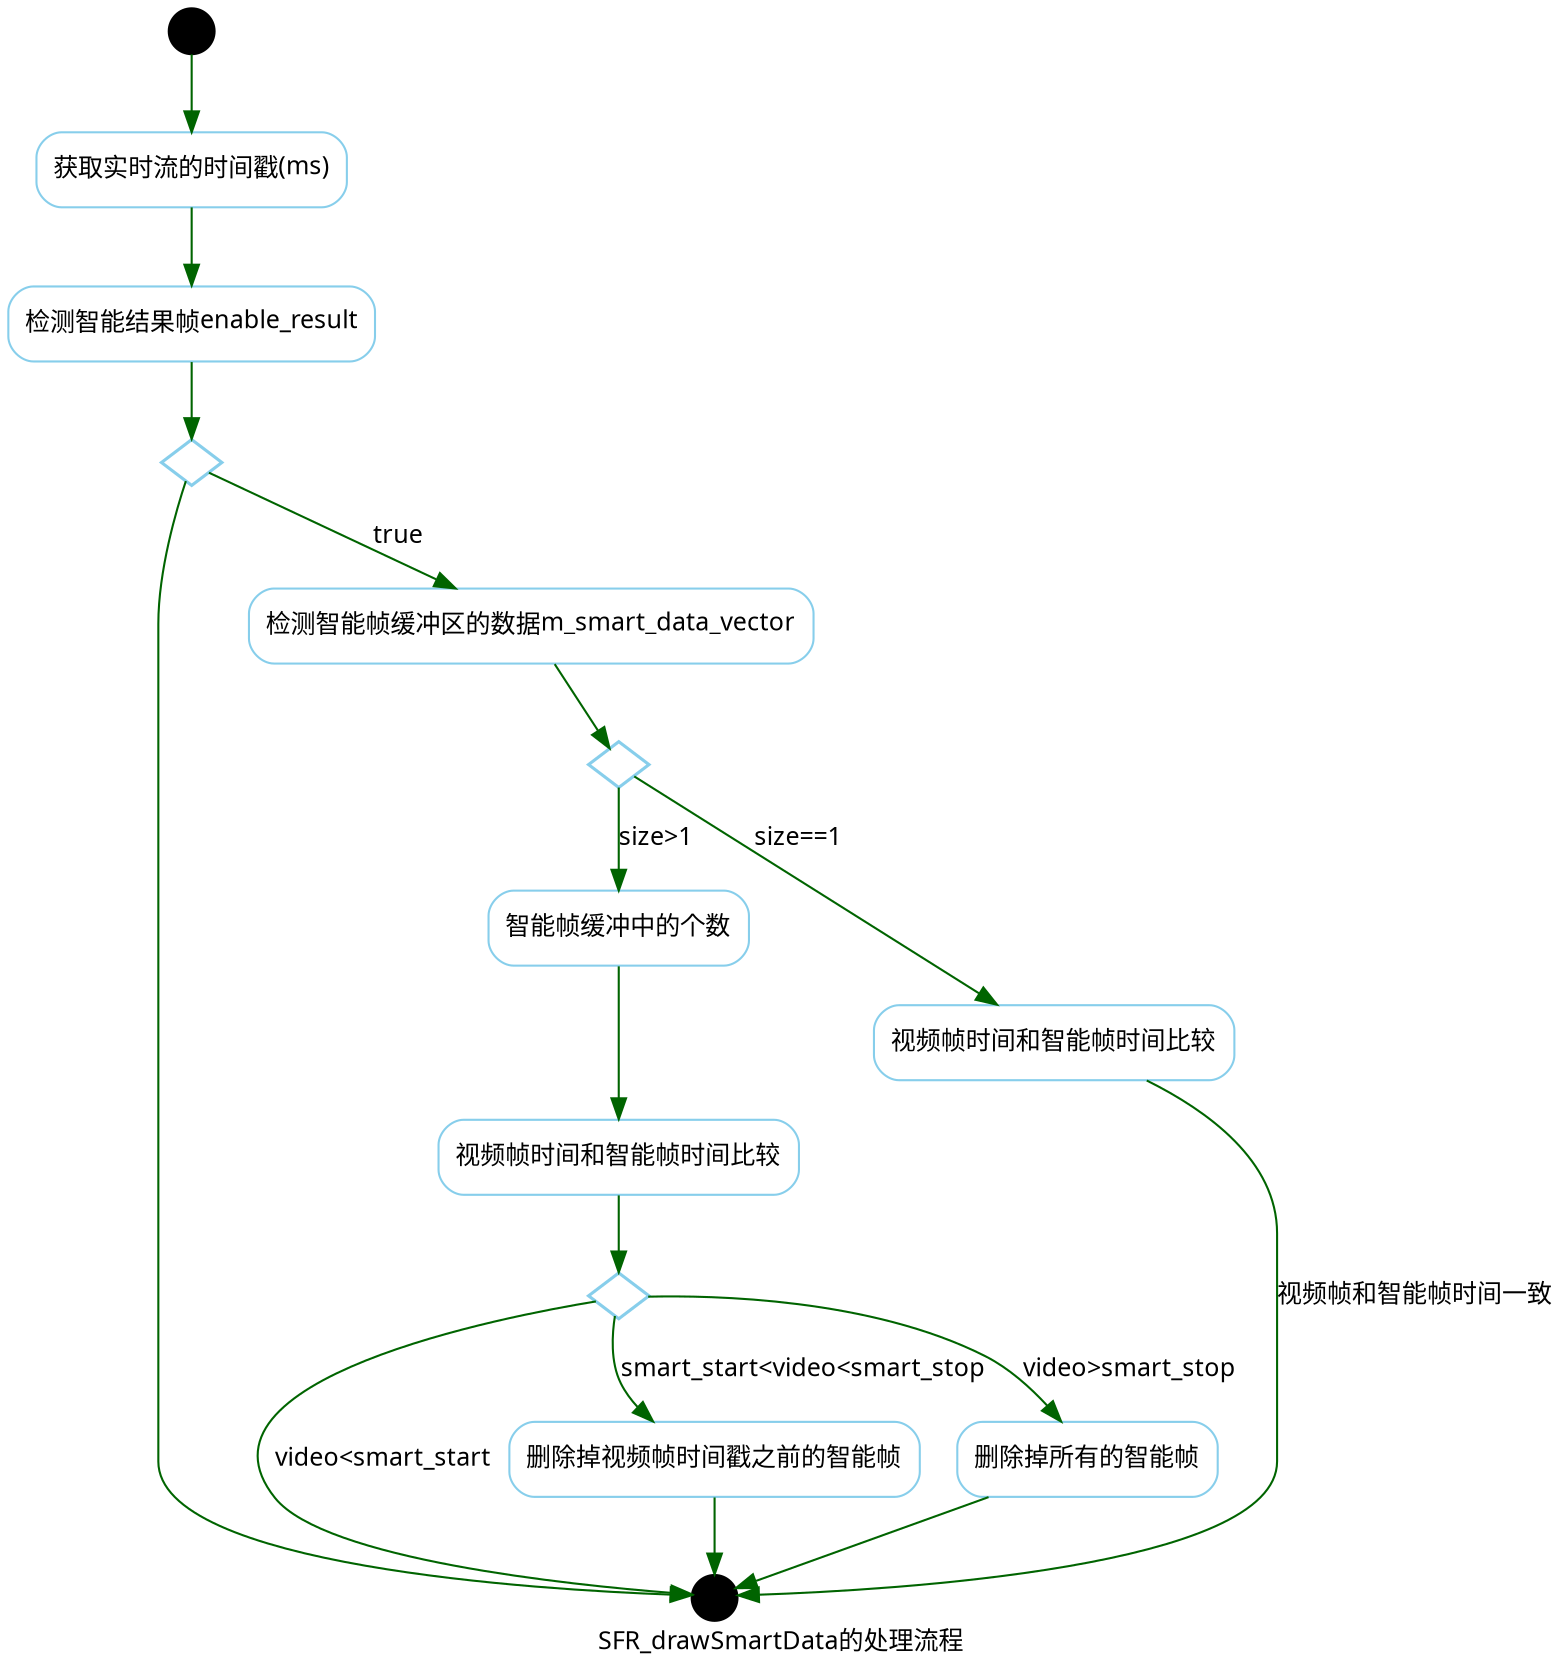 digraph G {
	rankdir=TB;
	
	fontname="Microsoft YaHei";
	fontsize=12;
	
	label="SFR_drawSmartData的处理流程";

	node[shape=Mrecord, fontname="Microsoft YaHei", fontsize=12, color="skyblue"];
	edge[fontname="Microsoft YaHei", fontsize=12, color=darkgreen];

	start[label="", shape=circle, width=0.3, fixedsize=true, style=filled, color=black];
	end[label="", shape=circle, width=0.3, fixedsize=true, style=filled, color=black];
	
	s1[label=" 获取实时流的时间戳(ms)"];
	s2[label=" 检测智能结果帧enable_result"];
	s3[label=" 检测智能帧缓冲区的数据m_smart_data_vector"];
	s4[label=" 智能帧缓冲中的个数"];
	s5[label=" 视频帧时间和智能帧时间比较"];
	s6[label=" 视频帧时间和智能帧时间比较"];
	s7[label=" 删除掉视频帧时间戳之前的智能帧"];
	s8[label=" 删除掉所有的智能帧"];

	d1[label="", shape=diamond, width=0.4, height=0.3, fixedsize=true, penwidth=1.5];
	d2[label="", shape=diamond, width=0.4, height=0.3, fixedsize=true, penwidth=1.5];
	d3[label="", shape=diamond, width=0.4, height=0.3, fixedsize=true, penwidth=1.5];

	start->s1;
	s1->s2;
	s2->d1
	d1->s3[label="true"];
	d1->end;
	s3->d2;
	d2->s5[label="size==1"];
	s5->end[label="视频帧和智能帧时间一致"];
	d2->s4[label="size>1"];
	s4->s6;
	s6->d3;
	d3->end[label="video<smart_start"];
	d3->s7[label="smart_start<video<smart_stop"];
	d3->s8[label="video>smart_stop"];
	s7->end;
	s8->end;
}	
